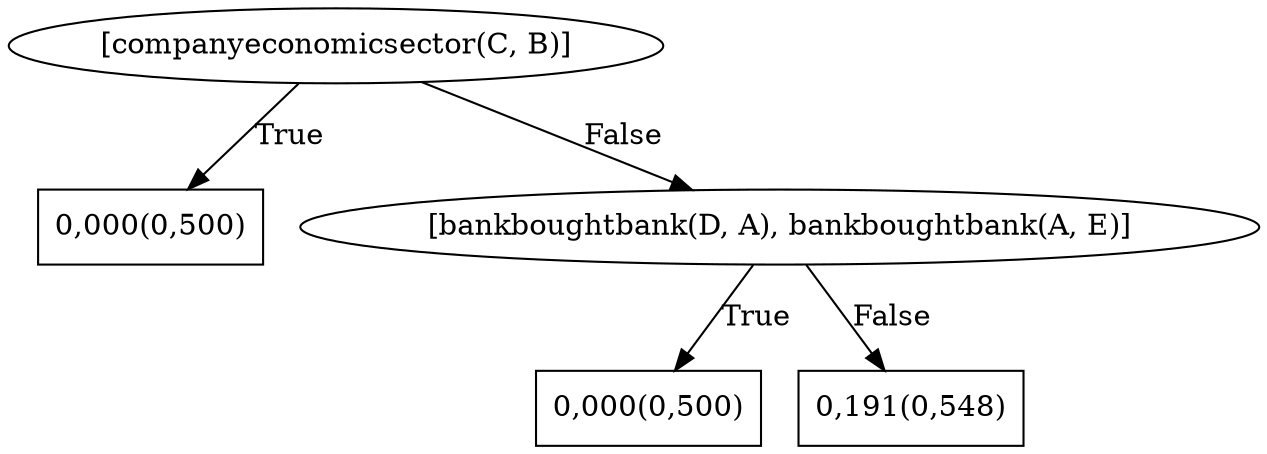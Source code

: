 digraph G{ 
1[label = "[companyeconomicsector(C, B)]"];
1 -> 2[label="True"];
1 -> 3[label="False"];
2[shape = box,label = "0,000(0,500)"];
3[label = "[bankboughtbank(D, A), bankboughtbank(A, E)]"];
3 -> 4[label="True"];
3 -> 5[label="False"];
4[shape = box,label = "0,000(0,500)"];
5[shape = box,label = "0,191(0,548)"];
}
